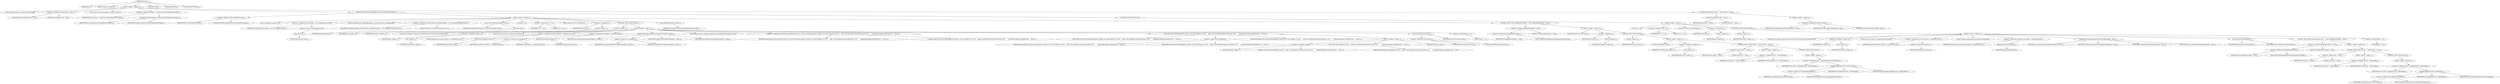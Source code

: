 digraph "process" {  
"336" [label = <(METHOD,process)<SUB>143</SUB>> ]
"53" [label = <(PARAM,this)<SUB>143</SUB>> ]
"337" [label = <(PARAM,Exchange exchange)<SUB>143</SUB>> ]
"338" [label = <(BLOCK,&lt;empty&gt;,&lt;empty&gt;)<SUB>143</SUB>> ]
"339" [label = <(LOCAL,Exchange result: org.apache.camel.Exchange)> ]
"340" [label = <(&lt;operator&gt;.assignment,Exchange result = null)<SUB>144</SUB>> ]
"341" [label = <(IDENTIFIER,result,Exchange result = null)<SUB>144</SUB>> ]
"342" [label = <(LITERAL,null,Exchange result = null)<SUB>144</SUB>> ]
"343" [label = <(LOCAL,List&lt;ProcessorExchangePair&gt; pairs: java.util.List)> ]
"344" [label = <(&lt;operator&gt;.assignment,List pairs = createProcessorExchangePairs(exchange))<SUB>146</SUB>> ]
"345" [label = <(IDENTIFIER,pairs,List pairs = createProcessorExchangePairs(exchange))<SUB>146</SUB>> ]
"346" [label = <(createProcessorExchangePairs,createProcessorExchangePairs(exchange))<SUB>146</SUB>> ]
"52" [label = <(IDENTIFIER,this,createProcessorExchangePairs(exchange))<SUB>146</SUB>> ]
"347" [label = <(IDENTIFIER,exchange,createProcessorExchangePairs(exchange))<SUB>146</SUB>> ]
"348" [label = <(CONTROL_STRUCTURE,if (isParallelProcessing),if (isParallelProcessing))<SUB>149</SUB>> ]
"349" [label = <(&lt;operator&gt;.fieldAccess,this.isParallelProcessing)<SUB>149</SUB>> ]
"350" [label = <(IDENTIFIER,this,if (isParallelProcessing))<SUB>149</SUB>> ]
"351" [label = <(FIELD_IDENTIFIER,isParallelProcessing,isParallelProcessing)<SUB>149</SUB>> ]
"352" [label = <(BLOCK,&lt;empty&gt;,&lt;empty&gt;)<SUB>149</SUB>> ]
"353" [label = <(LOCAL,Exchange[] exchanges: ANY)> ]
"354" [label = <(&lt;operator&gt;.assignment,ANY exchanges = new Exchange[pairs.size()])<SUB>150</SUB>> ]
"355" [label = <(IDENTIFIER,exchanges,ANY exchanges = new Exchange[pairs.size()])<SUB>150</SUB>> ]
"356" [label = <(&lt;operator&gt;.alloc,new Exchange[pairs.size()])> ]
"357" [label = <(size,pairs.size())<SUB>150</SUB>> ]
"358" [label = <(IDENTIFIER,pairs,pairs.size())<SUB>150</SUB>> ]
"55" [label = <(LOCAL,CountDownLatch completedExchanges: java.util.concurrent.CountDownLatch)> ]
"359" [label = <(&lt;operator&gt;.assignment,CountDownLatch completedExchanges = new CountDownLatch(pairs.size()))<SUB>151</SUB>> ]
"360" [label = <(IDENTIFIER,completedExchanges,CountDownLatch completedExchanges = new CountDownLatch(pairs.size()))<SUB>151</SUB>> ]
"361" [label = <(&lt;operator&gt;.alloc,new CountDownLatch(pairs.size()))<SUB>151</SUB>> ]
"362" [label = <(&lt;init&gt;,new CountDownLatch(pairs.size()))<SUB>151</SUB>> ]
"54" [label = <(IDENTIFIER,completedExchanges,new CountDownLatch(pairs.size()))<SUB>151</SUB>> ]
"363" [label = <(size,pairs.size())<SUB>151</SUB>> ]
"364" [label = <(IDENTIFIER,pairs,pairs.size())<SUB>151</SUB>> ]
"365" [label = <(LOCAL,int i: int)> ]
"366" [label = <(&lt;operator&gt;.assignment,int i = 0)<SUB>152</SUB>> ]
"367" [label = <(IDENTIFIER,i,int i = 0)<SUB>152</SUB>> ]
"368" [label = <(LITERAL,0,int i = 0)<SUB>152</SUB>> ]
"369" [label = <(LOCAL,$iterLocal1: java.util.Iterator)<SUB>153</SUB>> ]
"370" [label = <(&lt;operator&gt;.assignment,)<SUB>153</SUB>> ]
"371" [label = <(IDENTIFIER,$iterLocal1,)<SUB>153</SUB>> ]
"372" [label = <(iterator,&lt;empty&gt;)<SUB>153</SUB>> ]
"373" [label = <(IDENTIFIER,pairs,&lt;empty&gt;)<SUB>153</SUB>> ]
"374" [label = <(CONTROL_STRUCTURE,FOR,FOR)<SUB>153</SUB>> ]
"375" [label = <(hasNext,&lt;empty&gt;)<SUB>153</SUB>> ]
"376" [label = <(IDENTIFIER,$iterLocal1,&lt;empty&gt;)<SUB>153</SUB>> ]
"377" [label = <(BLOCK,&lt;empty&gt;,&lt;empty&gt;)<SUB>153</SUB>> ]
"378" [label = <(LOCAL,pair: org.apache.camel.processor.MulticastProcessor$ProcessorExchangePair)<SUB>153</SUB>> ]
"379" [label = <(&lt;operator&gt;.assignment,&lt;empty&gt;)<SUB>153</SUB>> ]
"380" [label = <(IDENTIFIER,pair,&lt;empty&gt;)<SUB>153</SUB>> ]
"381" [label = <(next,&lt;empty&gt;)<SUB>153</SUB>> ]
"382" [label = <(IDENTIFIER,$iterLocal1,&lt;empty&gt;)<SUB>153</SUB>> ]
"383" [label = <(LOCAL,Processor producer: org.apache.camel.Processor)> ]
"384" [label = <(&lt;operator&gt;.assignment,Processor producer = pair.getProcessor())<SUB>154</SUB>> ]
"385" [label = <(IDENTIFIER,producer,Processor producer = pair.getProcessor())<SUB>154</SUB>> ]
"386" [label = <(getProcessor,pair.getProcessor())<SUB>154</SUB>> ]
"387" [label = <(IDENTIFIER,pair,pair.getProcessor())<SUB>154</SUB>> ]
"388" [label = <(&lt;operator&gt;.assignment,exchanges[i] = pair.getExchange())<SUB>155</SUB>> ]
"389" [label = <(&lt;operator&gt;.indexAccess,exchanges[i])<SUB>155</SUB>> ]
"390" [label = <(IDENTIFIER,exchanges,exchanges[i] = pair.getExchange())<SUB>155</SUB>> ]
"391" [label = <(IDENTIFIER,i,exchanges[i] = pair.getExchange())<SUB>155</SUB>> ]
"392" [label = <(getExchange,pair.getExchange())<SUB>155</SUB>> ]
"393" [label = <(IDENTIFIER,pair,pair.getExchange())<SUB>155</SUB>> ]
"394" [label = <(updateNewExchange,updateNewExchange(exchanges[i], i, pairs))<SUB>156</SUB>> ]
"56" [label = <(IDENTIFIER,this,updateNewExchange(exchanges[i], i, pairs))<SUB>156</SUB>> ]
"395" [label = <(&lt;operator&gt;.indexAccess,exchanges[i])<SUB>156</SUB>> ]
"396" [label = <(IDENTIFIER,exchanges,updateNewExchange(exchanges[i], i, pairs))<SUB>156</SUB>> ]
"397" [label = <(IDENTIFIER,i,updateNewExchange(exchanges[i], i, pairs))<SUB>156</SUB>> ]
"398" [label = <(IDENTIFIER,i,updateNewExchange(exchanges[i], i, pairs))<SUB>156</SUB>> ]
"399" [label = <(IDENTIFIER,pairs,updateNewExchange(exchanges[i], i, pairs))<SUB>156</SUB>> ]
"58" [label = <(LOCAL,ProcessCall call: org.apache.camel.processor.MulticastProcessor$ProcessCall)> ]
"400" [label = <(&lt;operator&gt;.assignment,MulticastProcessor$ProcessCall call = new ProcessCall(exchanges[i], producer, new AsyncCallback() {\012\012    public void done(boolean doneSynchronously) {\012        completedExchanges.countDown();\012    }\012}))<SUB>157</SUB>> ]
"401" [label = <(IDENTIFIER,call,MulticastProcessor$ProcessCall call = new ProcessCall(exchanges[i], producer, new AsyncCallback() {\012\012    public void done(boolean doneSynchronously) {\012        completedExchanges.countDown();\012    }\012}))<SUB>157</SUB>> ]
"402" [label = <(&lt;operator&gt;.alloc,new ProcessCall(exchanges[i], producer, new AsyncCallback() {\012\012    public void done(boolean doneSynchronously) {\012        completedExchanges.countDown();\012    }\012}))<SUB>157</SUB>> ]
"403" [label = <(&lt;init&gt;,new ProcessCall(exchanges[i], producer, new AsyncCallback() {\012\012    public void done(boolean doneSynchronously) {\012        completedExchanges.countDown();\012    }\012}))<SUB>157</SUB>> ]
"57" [label = <(IDENTIFIER,call,new ProcessCall(exchanges[i], producer, new AsyncCallback() {\012\012    public void done(boolean doneSynchronously) {\012        completedExchanges.countDown();\012    }\012}))<SUB>157</SUB>> ]
"404" [label = <(&lt;operator&gt;.indexAccess,exchanges[i])<SUB>157</SUB>> ]
"405" [label = <(IDENTIFIER,exchanges,new ProcessCall(exchanges[i], producer, new AsyncCallback() {\012\012    public void done(boolean doneSynchronously) {\012        completedExchanges.countDown();\012    }\012}))<SUB>157</SUB>> ]
"406" [label = <(IDENTIFIER,i,new ProcessCall(exchanges[i], producer, new AsyncCallback() {\012\012    public void done(boolean doneSynchronously) {\012        completedExchanges.countDown();\012    }\012}))<SUB>157</SUB>> ]
"407" [label = <(IDENTIFIER,producer,new ProcessCall(exchanges[i], producer, new AsyncCallback() {\012\012    public void done(boolean doneSynchronously) {\012        completedExchanges.countDown();\012    }\012}))<SUB>157</SUB>> ]
"408" [label = <(BLOCK,&lt;empty&gt;,&lt;empty&gt;)<SUB>157</SUB>> ]
"409" [label = <(&lt;operator&gt;.assignment,&lt;empty&gt;)> ]
"410" [label = <(IDENTIFIER,$obj6,&lt;empty&gt;)> ]
"411" [label = <(&lt;operator&gt;.alloc,new AsyncCallback() {\012\012    public void done(boolean doneSynchronously) {\012        completedExchanges.countDown();\012    }\012})<SUB>157</SUB>> ]
"412" [label = <(&lt;init&gt;,new AsyncCallback() {\012\012    public void done(boolean doneSynchronously) {\012        completedExchanges.countDown();\012    }\012})<SUB>157</SUB>> ]
"413" [label = <(IDENTIFIER,$obj6,new AsyncCallback() {\012\012    public void done(boolean doneSynchronously) {\012        completedExchanges.countDown();\012    }\012})> ]
"414" [label = <(IDENTIFIER,$obj6,&lt;empty&gt;)> ]
"415" [label = <(execute,executor.execute(call))<SUB>163</SUB>> ]
"416" [label = <(&lt;operator&gt;.fieldAccess,this.executor)<SUB>163</SUB>> ]
"417" [label = <(IDENTIFIER,this,executor.execute(call))<SUB>163</SUB>> ]
"418" [label = <(FIELD_IDENTIFIER,executor,executor)<SUB>163</SUB>> ]
"419" [label = <(IDENTIFIER,call,executor.execute(call))<SUB>163</SUB>> ]
"420" [label = <(&lt;operator&gt;.postIncrement,i++)<SUB>164</SUB>> ]
"421" [label = <(IDENTIFIER,i,i++)<SUB>164</SUB>> ]
"422" [label = <(await,completedExchanges.await())<SUB>166</SUB>> ]
"423" [label = <(IDENTIFIER,completedExchanges,completedExchanges.await())<SUB>166</SUB>> ]
"424" [label = <(CONTROL_STRUCTURE,if (aggregationStrategy != null),if (aggregationStrategy != null))<SUB>167</SUB>> ]
"425" [label = <(&lt;operator&gt;.notEquals,aggregationStrategy != null)<SUB>167</SUB>> ]
"426" [label = <(&lt;operator&gt;.fieldAccess,this.aggregationStrategy)<SUB>167</SUB>> ]
"427" [label = <(IDENTIFIER,this,aggregationStrategy != null)<SUB>167</SUB>> ]
"428" [label = <(FIELD_IDENTIFIER,aggregationStrategy,aggregationStrategy)<SUB>167</SUB>> ]
"429" [label = <(LITERAL,null,aggregationStrategy != null)<SUB>167</SUB>> ]
"430" [label = <(BLOCK,&lt;empty&gt;,&lt;empty&gt;)<SUB>167</SUB>> ]
"431" [label = <(LOCAL,$iterLocal2: java.util.Iterator)<SUB>168</SUB>> ]
"432" [label = <(&lt;operator&gt;.assignment,)<SUB>168</SUB>> ]
"433" [label = <(IDENTIFIER,$iterLocal2,)<SUB>168</SUB>> ]
"434" [label = <(iterator,&lt;empty&gt;)<SUB>168</SUB>> ]
"435" [label = <(IDENTIFIER,exchanges,&lt;empty&gt;)<SUB>168</SUB>> ]
"436" [label = <(CONTROL_STRUCTURE,FOR,FOR)<SUB>168</SUB>> ]
"437" [label = <(hasNext,&lt;empty&gt;)<SUB>168</SUB>> ]
"438" [label = <(IDENTIFIER,$iterLocal2,&lt;empty&gt;)<SUB>168</SUB>> ]
"439" [label = <(BLOCK,&lt;empty&gt;,&lt;empty&gt;)<SUB>168</SUB>> ]
"440" [label = <(LOCAL,resultExchange: ANY)<SUB>168</SUB>> ]
"441" [label = <(&lt;operator&gt;.assignment,&lt;empty&gt;)<SUB>168</SUB>> ]
"442" [label = <(IDENTIFIER,resultExchange,&lt;empty&gt;)<SUB>168</SUB>> ]
"443" [label = <(next,&lt;empty&gt;)<SUB>168</SUB>> ]
"444" [label = <(IDENTIFIER,$iterLocal2,&lt;empty&gt;)<SUB>168</SUB>> ]
"445" [label = <(CONTROL_STRUCTURE,if (result == null),if (result == null))<SUB>169</SUB>> ]
"446" [label = <(&lt;operator&gt;.equals,result == null)<SUB>169</SUB>> ]
"447" [label = <(IDENTIFIER,result,result == null)<SUB>169</SUB>> ]
"448" [label = <(LITERAL,null,result == null)<SUB>169</SUB>> ]
"449" [label = <(BLOCK,&lt;empty&gt;,&lt;empty&gt;)<SUB>169</SUB>> ]
"450" [label = <(&lt;operator&gt;.assignment,result = resultExchange)<SUB>170</SUB>> ]
"451" [label = <(IDENTIFIER,result,result = resultExchange)<SUB>170</SUB>> ]
"452" [label = <(IDENTIFIER,resultExchange,result = resultExchange)<SUB>170</SUB>> ]
"453" [label = <(CONTROL_STRUCTURE,else,else)<SUB>171</SUB>> ]
"454" [label = <(BLOCK,&lt;empty&gt;,&lt;empty&gt;)<SUB>171</SUB>> ]
"455" [label = <(&lt;operator&gt;.assignment,result = aggregate(result, resultExchange))<SUB>172</SUB>> ]
"456" [label = <(IDENTIFIER,result,result = aggregate(result, resultExchange))<SUB>172</SUB>> ]
"457" [label = <(aggregate,aggregate(result, resultExchange))<SUB>172</SUB>> ]
"458" [label = <(&lt;operator&gt;.fieldAccess,this.aggregationStrategy)<SUB>172</SUB>> ]
"459" [label = <(IDENTIFIER,this,aggregate(result, resultExchange))<SUB>172</SUB>> ]
"460" [label = <(FIELD_IDENTIFIER,aggregationStrategy,aggregationStrategy)<SUB>172</SUB>> ]
"461" [label = <(IDENTIFIER,result,aggregate(result, resultExchange))<SUB>172</SUB>> ]
"462" [label = <(IDENTIFIER,resultExchange,aggregate(result, resultExchange))<SUB>172</SUB>> ]
"463" [label = <(CONTROL_STRUCTURE,else,else)<SUB>177</SUB>> ]
"464" [label = <(BLOCK,&lt;empty&gt;,&lt;empty&gt;)<SUB>177</SUB>> ]
"465" [label = <(LOCAL,int i: int)> ]
"466" [label = <(&lt;operator&gt;.assignment,int i = 0)<SUB>179</SUB>> ]
"467" [label = <(IDENTIFIER,i,int i = 0)<SUB>179</SUB>> ]
"468" [label = <(LITERAL,0,int i = 0)<SUB>179</SUB>> ]
"469" [label = <(LOCAL,$iterLocal3: java.util.Iterator)<SUB>180</SUB>> ]
"470" [label = <(&lt;operator&gt;.assignment,)<SUB>180</SUB>> ]
"471" [label = <(IDENTIFIER,$iterLocal3,)<SUB>180</SUB>> ]
"472" [label = <(iterator,&lt;empty&gt;)<SUB>180</SUB>> ]
"473" [label = <(IDENTIFIER,pairs,&lt;empty&gt;)<SUB>180</SUB>> ]
"474" [label = <(CONTROL_STRUCTURE,FOR,FOR)<SUB>180</SUB>> ]
"475" [label = <(hasNext,&lt;empty&gt;)<SUB>180</SUB>> ]
"476" [label = <(IDENTIFIER,$iterLocal3,&lt;empty&gt;)<SUB>180</SUB>> ]
"477" [label = <(BLOCK,&lt;empty&gt;,&lt;empty&gt;)<SUB>180</SUB>> ]
"478" [label = <(LOCAL,pair: org.apache.camel.processor.MulticastProcessor$ProcessorExchangePair)<SUB>180</SUB>> ]
"479" [label = <(&lt;operator&gt;.assignment,&lt;empty&gt;)<SUB>180</SUB>> ]
"480" [label = <(IDENTIFIER,pair,&lt;empty&gt;)<SUB>180</SUB>> ]
"481" [label = <(next,&lt;empty&gt;)<SUB>180</SUB>> ]
"482" [label = <(IDENTIFIER,$iterLocal3,&lt;empty&gt;)<SUB>180</SUB>> ]
"483" [label = <(LOCAL,Processor producer: org.apache.camel.Processor)> ]
"484" [label = <(&lt;operator&gt;.assignment,Processor producer = pair.getProcessor())<SUB>181</SUB>> ]
"485" [label = <(IDENTIFIER,producer,Processor producer = pair.getProcessor())<SUB>181</SUB>> ]
"486" [label = <(getProcessor,pair.getProcessor())<SUB>181</SUB>> ]
"487" [label = <(IDENTIFIER,pair,pair.getProcessor())<SUB>181</SUB>> ]
"488" [label = <(LOCAL,Exchange subExchange: org.apache.camel.Exchange)> ]
"489" [label = <(&lt;operator&gt;.assignment,Exchange subExchange = pair.getExchange())<SUB>182</SUB>> ]
"490" [label = <(IDENTIFIER,subExchange,Exchange subExchange = pair.getExchange())<SUB>182</SUB>> ]
"491" [label = <(getExchange,pair.getExchange())<SUB>182</SUB>> ]
"492" [label = <(IDENTIFIER,pair,pair.getExchange())<SUB>182</SUB>> ]
"493" [label = <(updateNewExchange,updateNewExchange(subExchange, i, pairs))<SUB>183</SUB>> ]
"59" [label = <(IDENTIFIER,this,updateNewExchange(subExchange, i, pairs))<SUB>183</SUB>> ]
"494" [label = <(IDENTIFIER,subExchange,updateNewExchange(subExchange, i, pairs))<SUB>183</SUB>> ]
"495" [label = <(IDENTIFIER,i,updateNewExchange(subExchange, i, pairs))<SUB>183</SUB>> ]
"496" [label = <(IDENTIFIER,pairs,updateNewExchange(subExchange, i, pairs))<SUB>183</SUB>> ]
"497" [label = <(process,process(subExchange))<SUB>185</SUB>> ]
"498" [label = <(IDENTIFIER,producer,process(subExchange))<SUB>185</SUB>> ]
"499" [label = <(IDENTIFIER,subExchange,process(subExchange))<SUB>185</SUB>> ]
"500" [label = <(CONTROL_STRUCTURE,if (aggregationStrategy != null),if (aggregationStrategy != null))<SUB>186</SUB>> ]
"501" [label = <(&lt;operator&gt;.notEquals,aggregationStrategy != null)<SUB>186</SUB>> ]
"502" [label = <(&lt;operator&gt;.fieldAccess,this.aggregationStrategy)<SUB>186</SUB>> ]
"503" [label = <(IDENTIFIER,this,aggregationStrategy != null)<SUB>186</SUB>> ]
"504" [label = <(FIELD_IDENTIFIER,aggregationStrategy,aggregationStrategy)<SUB>186</SUB>> ]
"505" [label = <(LITERAL,null,aggregationStrategy != null)<SUB>186</SUB>> ]
"506" [label = <(BLOCK,&lt;empty&gt;,&lt;empty&gt;)<SUB>186</SUB>> ]
"507" [label = <(CONTROL_STRUCTURE,if (result == null),if (result == null))<SUB>187</SUB>> ]
"508" [label = <(&lt;operator&gt;.equals,result == null)<SUB>187</SUB>> ]
"509" [label = <(IDENTIFIER,result,result == null)<SUB>187</SUB>> ]
"510" [label = <(LITERAL,null,result == null)<SUB>187</SUB>> ]
"511" [label = <(BLOCK,&lt;empty&gt;,&lt;empty&gt;)<SUB>187</SUB>> ]
"512" [label = <(&lt;operator&gt;.assignment,result = subExchange)<SUB>188</SUB>> ]
"513" [label = <(IDENTIFIER,result,result = subExchange)<SUB>188</SUB>> ]
"514" [label = <(IDENTIFIER,subExchange,result = subExchange)<SUB>188</SUB>> ]
"515" [label = <(CONTROL_STRUCTURE,else,else)<SUB>189</SUB>> ]
"516" [label = <(BLOCK,&lt;empty&gt;,&lt;empty&gt;)<SUB>189</SUB>> ]
"517" [label = <(&lt;operator&gt;.assignment,result = aggregate(result, subExchange))<SUB>190</SUB>> ]
"518" [label = <(IDENTIFIER,result,result = aggregate(result, subExchange))<SUB>190</SUB>> ]
"519" [label = <(aggregate,aggregate(result, subExchange))<SUB>190</SUB>> ]
"520" [label = <(&lt;operator&gt;.fieldAccess,this.aggregationStrategy)<SUB>190</SUB>> ]
"521" [label = <(IDENTIFIER,this,aggregate(result, subExchange))<SUB>190</SUB>> ]
"522" [label = <(FIELD_IDENTIFIER,aggregationStrategy,aggregationStrategy)<SUB>190</SUB>> ]
"523" [label = <(IDENTIFIER,result,aggregate(result, subExchange))<SUB>190</SUB>> ]
"524" [label = <(IDENTIFIER,subExchange,aggregate(result, subExchange))<SUB>190</SUB>> ]
"525" [label = <(&lt;operator&gt;.postIncrement,i++)<SUB>193</SUB>> ]
"526" [label = <(IDENTIFIER,i,i++)<SUB>193</SUB>> ]
"527" [label = <(CONTROL_STRUCTURE,if (result != null),if (result != null))<SUB>196</SUB>> ]
"528" [label = <(&lt;operator&gt;.notEquals,result != null)<SUB>196</SUB>> ]
"529" [label = <(IDENTIFIER,result,result != null)<SUB>196</SUB>> ]
"530" [label = <(LITERAL,null,result != null)<SUB>196</SUB>> ]
"531" [label = <(BLOCK,&lt;empty&gt;,&lt;empty&gt;)<SUB>196</SUB>> ]
"532" [label = <(copyResults,copyResults(exchange, result))<SUB>197</SUB>> ]
"533" [label = <(IDENTIFIER,ExchangeHelper,copyResults(exchange, result))<SUB>197</SUB>> ]
"534" [label = <(IDENTIFIER,exchange,copyResults(exchange, result))<SUB>197</SUB>> ]
"535" [label = <(IDENTIFIER,result,copyResults(exchange, result))<SUB>197</SUB>> ]
"536" [label = <(MODIFIER,PUBLIC)> ]
"537" [label = <(MODIFIER,VIRTUAL)> ]
"538" [label = <(METHOD_RETURN,void)<SUB>143</SUB>> ]
  "336" -> "53" 
  "336" -> "337" 
  "336" -> "338" 
  "336" -> "536" 
  "336" -> "537" 
  "336" -> "538" 
  "338" -> "339" 
  "338" -> "340" 
  "338" -> "343" 
  "338" -> "344" 
  "338" -> "348" 
  "338" -> "527" 
  "340" -> "341" 
  "340" -> "342" 
  "344" -> "345" 
  "344" -> "346" 
  "346" -> "52" 
  "346" -> "347" 
  "348" -> "349" 
  "348" -> "352" 
  "348" -> "463" 
  "349" -> "350" 
  "349" -> "351" 
  "352" -> "353" 
  "352" -> "354" 
  "352" -> "55" 
  "352" -> "359" 
  "352" -> "362" 
  "352" -> "365" 
  "352" -> "366" 
  "352" -> "369" 
  "352" -> "370" 
  "352" -> "374" 
  "352" -> "422" 
  "352" -> "424" 
  "354" -> "355" 
  "354" -> "356" 
  "356" -> "357" 
  "357" -> "358" 
  "359" -> "360" 
  "359" -> "361" 
  "362" -> "54" 
  "362" -> "363" 
  "363" -> "364" 
  "366" -> "367" 
  "366" -> "368" 
  "370" -> "371" 
  "370" -> "372" 
  "372" -> "373" 
  "374" -> "375" 
  "374" -> "377" 
  "375" -> "376" 
  "377" -> "378" 
  "377" -> "379" 
  "377" -> "383" 
  "377" -> "384" 
  "377" -> "388" 
  "377" -> "394" 
  "377" -> "58" 
  "377" -> "400" 
  "377" -> "403" 
  "377" -> "415" 
  "377" -> "420" 
  "379" -> "380" 
  "379" -> "381" 
  "381" -> "382" 
  "384" -> "385" 
  "384" -> "386" 
  "386" -> "387" 
  "388" -> "389" 
  "388" -> "392" 
  "389" -> "390" 
  "389" -> "391" 
  "392" -> "393" 
  "394" -> "56" 
  "394" -> "395" 
  "394" -> "398" 
  "394" -> "399" 
  "395" -> "396" 
  "395" -> "397" 
  "400" -> "401" 
  "400" -> "402" 
  "403" -> "57" 
  "403" -> "404" 
  "403" -> "407" 
  "403" -> "408" 
  "404" -> "405" 
  "404" -> "406" 
  "408" -> "409" 
  "408" -> "412" 
  "408" -> "414" 
  "409" -> "410" 
  "409" -> "411" 
  "412" -> "413" 
  "415" -> "416" 
  "415" -> "419" 
  "416" -> "417" 
  "416" -> "418" 
  "420" -> "421" 
  "422" -> "423" 
  "424" -> "425" 
  "424" -> "430" 
  "425" -> "426" 
  "425" -> "429" 
  "426" -> "427" 
  "426" -> "428" 
  "430" -> "431" 
  "430" -> "432" 
  "430" -> "436" 
  "432" -> "433" 
  "432" -> "434" 
  "434" -> "435" 
  "436" -> "437" 
  "436" -> "439" 
  "437" -> "438" 
  "439" -> "440" 
  "439" -> "441" 
  "439" -> "445" 
  "441" -> "442" 
  "441" -> "443" 
  "443" -> "444" 
  "445" -> "446" 
  "445" -> "449" 
  "445" -> "453" 
  "446" -> "447" 
  "446" -> "448" 
  "449" -> "450" 
  "450" -> "451" 
  "450" -> "452" 
  "453" -> "454" 
  "454" -> "455" 
  "455" -> "456" 
  "455" -> "457" 
  "457" -> "458" 
  "457" -> "461" 
  "457" -> "462" 
  "458" -> "459" 
  "458" -> "460" 
  "463" -> "464" 
  "464" -> "465" 
  "464" -> "466" 
  "464" -> "469" 
  "464" -> "470" 
  "464" -> "474" 
  "466" -> "467" 
  "466" -> "468" 
  "470" -> "471" 
  "470" -> "472" 
  "472" -> "473" 
  "474" -> "475" 
  "474" -> "477" 
  "475" -> "476" 
  "477" -> "478" 
  "477" -> "479" 
  "477" -> "483" 
  "477" -> "484" 
  "477" -> "488" 
  "477" -> "489" 
  "477" -> "493" 
  "477" -> "497" 
  "477" -> "500" 
  "477" -> "525" 
  "479" -> "480" 
  "479" -> "481" 
  "481" -> "482" 
  "484" -> "485" 
  "484" -> "486" 
  "486" -> "487" 
  "489" -> "490" 
  "489" -> "491" 
  "491" -> "492" 
  "493" -> "59" 
  "493" -> "494" 
  "493" -> "495" 
  "493" -> "496" 
  "497" -> "498" 
  "497" -> "499" 
  "500" -> "501" 
  "500" -> "506" 
  "501" -> "502" 
  "501" -> "505" 
  "502" -> "503" 
  "502" -> "504" 
  "506" -> "507" 
  "507" -> "508" 
  "507" -> "511" 
  "507" -> "515" 
  "508" -> "509" 
  "508" -> "510" 
  "511" -> "512" 
  "512" -> "513" 
  "512" -> "514" 
  "515" -> "516" 
  "516" -> "517" 
  "517" -> "518" 
  "517" -> "519" 
  "519" -> "520" 
  "519" -> "523" 
  "519" -> "524" 
  "520" -> "521" 
  "520" -> "522" 
  "525" -> "526" 
  "527" -> "528" 
  "527" -> "531" 
  "528" -> "529" 
  "528" -> "530" 
  "531" -> "532" 
  "532" -> "533" 
  "532" -> "534" 
  "532" -> "535" 
}
